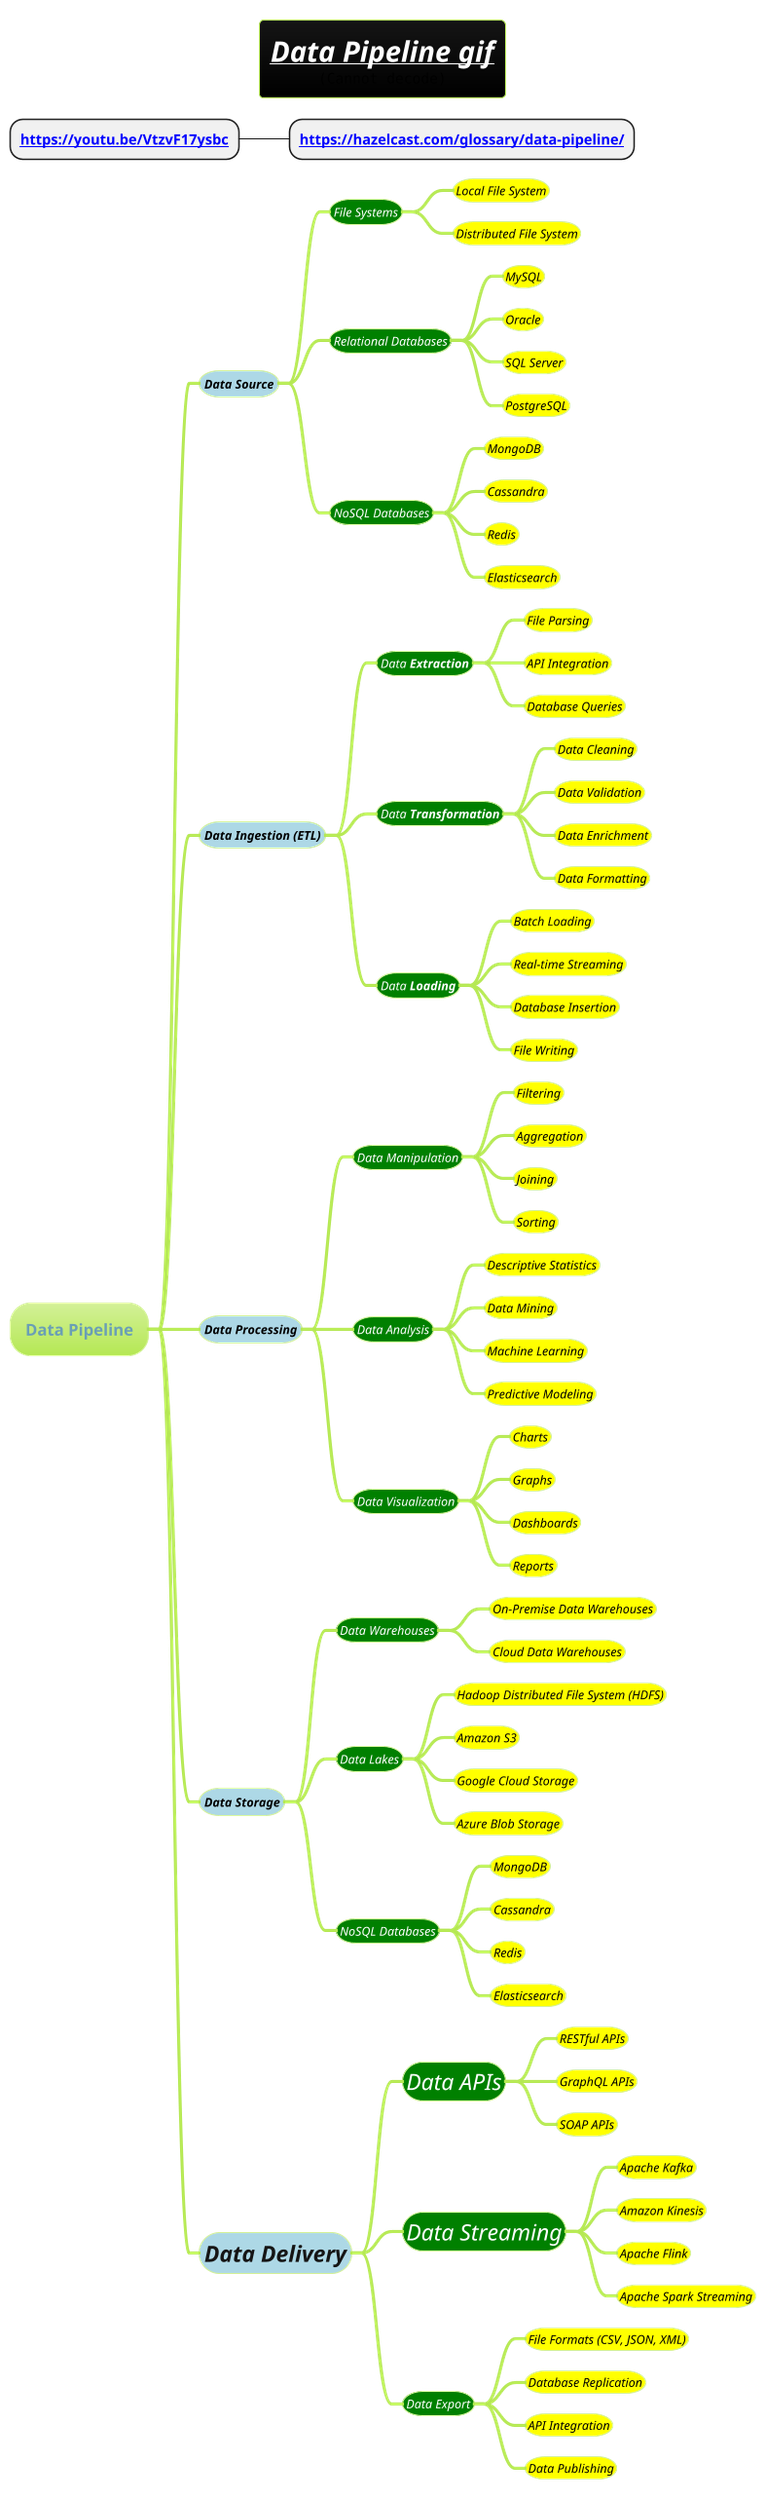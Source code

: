 @startmindmap
title =<i>[[docs/AI-ML-DL-Data-Science-and-BigData/data-science/data-engineering/data-pipeline/gif/data-pipeline-overview.adoc Data Pipeline gif]]\n<img:images/img.png{scale=.8}>

* **[[https://youtu.be/VtzvF17ysbc  ]]**
** **[[https://hazelcast.com/glossary/data-pipeline/]]**

!theme hacker
* Data Pipeline
**[#lightblue] <color #black><i><size:12>Data Source
***[#green] <color #white><i><size:12>File Systems
****[#yellow] <i><size:12><color #black>Local File System
****[#yellow] <i><size:12><color #black>Distributed File System
***[#green] <color #white><i><size:12>Relational Databases
****[#yellow] <i><size:12><color #black>MySQL
****[#yellow] <i><size:12><color #black>Oracle
****[#yellow] <i><size:12><color #black>SQL Server
****[#yellow] <i><size:12><color #black>PostgreSQL
***[#green] <color #white><i><size:12>NoSQL Databases
****[#yellow] <i><size:12><color #black>MongoDB
****[#yellow] <i><size:12><color #black>Cassandra
****[#yellow] <i><size:12><color #black>Redis
****[#yellow] <i><size:12><color #black>Elasticsearch
**[#lightblue] <color #black><i><size:12>Data Ingestion (ETL)
***[#green] <color #white><i><size:12>Data **Extraction**
****[#yellow] <i><size:12><color #black>File Parsing
****[#yellow] <i><size:12><color #black>API Integration
****[#yellow] <i><size:12><color #black>Database Queries
***[#green] <color #white><i><size:12>Data **Transformation**
****[#yellow] <i><size:12><color #black>Data Cleaning
****[#yellow] <i><size:12><color #black>Data Validation
****[#yellow] <i><size:12><color #black>Data Enrichment
****[#yellow] <i><size:12><color #black>Data Formatting
***[#green] <color #white><i><size:12>Data **Loading**
****[#yellow] <i><size:12><color #black>Batch Loading
****[#yellow] <i><size:12><color #black>Real-time Streaming
****[#yellow] <i><size:12><color #black>Database Insertion
****[#yellow] <i><size:12><color #black>File Writing
**[#lightblue] <color #black><i><size:12>Data Processing
***[#green] <color #white><i><size:12>Data Manipulation
****[#yellow] <i><size:12><color #black>Filtering
****[#yellow] <i><size:12><color #black>Aggregation
****[#yellow] <i><size:12><color #black>Joining
****[#yellow] <i><size:12><color #black>Sorting
***[#green] <color #white><i><size:12>Data Analysis
****[#yellow] <i><size:12><color #black>Descriptive Statistics
****[#yellow] <i><size:12><color #black>Data Mining
****[#yellow] <i><size:12><color #black>Machine Learning
****[#yellow] <i><size:12><color #black>Predictive Modeling
***[#green] <color #white><i><size:12>Data Visualization
****[#yellow] <i><size:12><color #black>Charts
****[#yellow] <i><size:12><color #black>Graphs
****[#yellow] <i><size:12><color #black>Dashboards
****[#yellow] <i><size:12><color #black>Reports
**[#lightblue] <color #black><i><size:12>Data Storage
***[#green] <color #white><i><size:12>Data Warehouses
****[#yellow] <i><size:12><color #black>On-Premise Data Warehouses
****[#yellow] <i><size:12><color #black>Cloud Data Warehouses
***[#green] <color #white><i><size:12>Data Lakes
****[#yellow] <i><size:12><color #black>Hadoop Distributed File System (HDFS)
****[#yellow] <i><size:12><color #black>Amazon S3
****[#yellow] <i><size:12><color #black>Google Cloud Storage
****[#yellow] <i><size:12><color #black>Azure Blob Storage
***[#green] <color #white><i><size:12>NoSQL Databases
****[#yellow] <i><size:12><color #black>MongoDB
****[#yellow] <i><size:12><color #black>Cassandra
****[#yellow] <i><size:12><color #black>Redis
****[#yellow] <i><size:12><color #black>Elasticsearch
**[#lightblue] =<i>Data Delivery
***[#green] <color #white><i><size:22>Data APIs
****[#yellow] <i><size:12><color #black>RESTful APIs
****[#yellow] <i><size:12><color #black>GraphQL APIs
****[#yellow] <i><size:12><color #black>SOAP APIs
***[#green] <color #white><i><size:22>Data Streaming
****[#yellow] <i><size:12><color #black>Apache Kafka
****[#yellow] <i><size:12><color #black>Amazon Kinesis
****[#yellow] <i><size:12><color #black>Apache Flink
****[#yellow] <i><size:12><color #black>Apache Spark Streaming
***[#green] <color #white><i><size:12>Data Export
****[#yellow] <i><size:12><color #black>File Formats (CSV, JSON, XML)
****[#yellow] <i><size:12><color #black>Database Replication
****[#yellow] <i><size:12><color #black>API Integration
****[#yellow] <i><size:12><color #black>Data Publishing
@endmindmap
